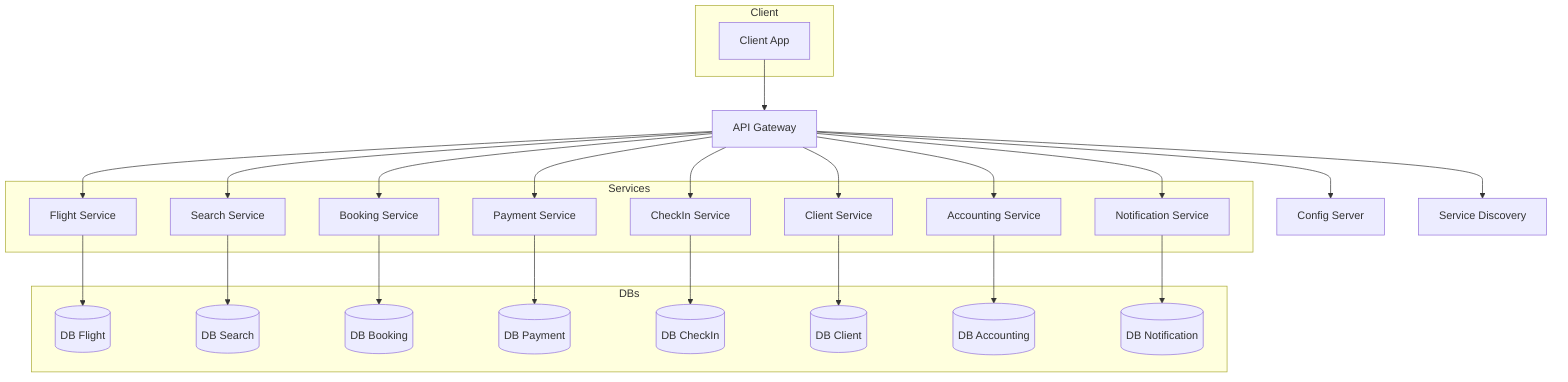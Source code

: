 graph TD
  %% Client
  subgraph Client
    ClientApp[Client App]
  end
 
  ClientApp --> APIGateway[API Gateway]
 
  APIGateway --> ConfigServer[Config Server]
  APIGateway --> Discovery[Service Discovery]
 
  APIGateway --> Flight[Flight Service]
  APIGateway --> Search[Search Service]
  APIGateway --> Booking[Booking Service]
  APIGateway --> Payment[Payment Service]
  APIGateway --> CheckIn[CheckIn Service]
  APIGateway --> ClientS[Client Service]
  APIGateway --> Accounting[Accounting Service]
  APIGateway --> Notification[Notification Service]
 
  subgraph Services
    Flight
    Search
    Booking
    Payment
    CheckIn
    ClientS
    Accounting
    Notification
  end
 
  subgraph DBs
    DB_Flight[(DB Flight)]
    DB_Search[(DB Search)]
    DB_Booking[(DB Booking)]
    DB_Payment[(DB Payment)]
    DB_CheckIn[(DB CheckIn)]
    DB_Client[(DB Client)]
    DB_Accounting[(DB Accounting)]
    DB_Notification[(DB Notification)]
  end
 
  Flight      --> DB_Flight
  Search      --> DB_Search
  Booking     --> DB_Booking
  Payment     --> DB_Payment
  CheckIn     --> DB_CheckIn
  ClientS     --> DB_Client
  Accounting  --> DB_Accounting
  Notification--> DB_Notification